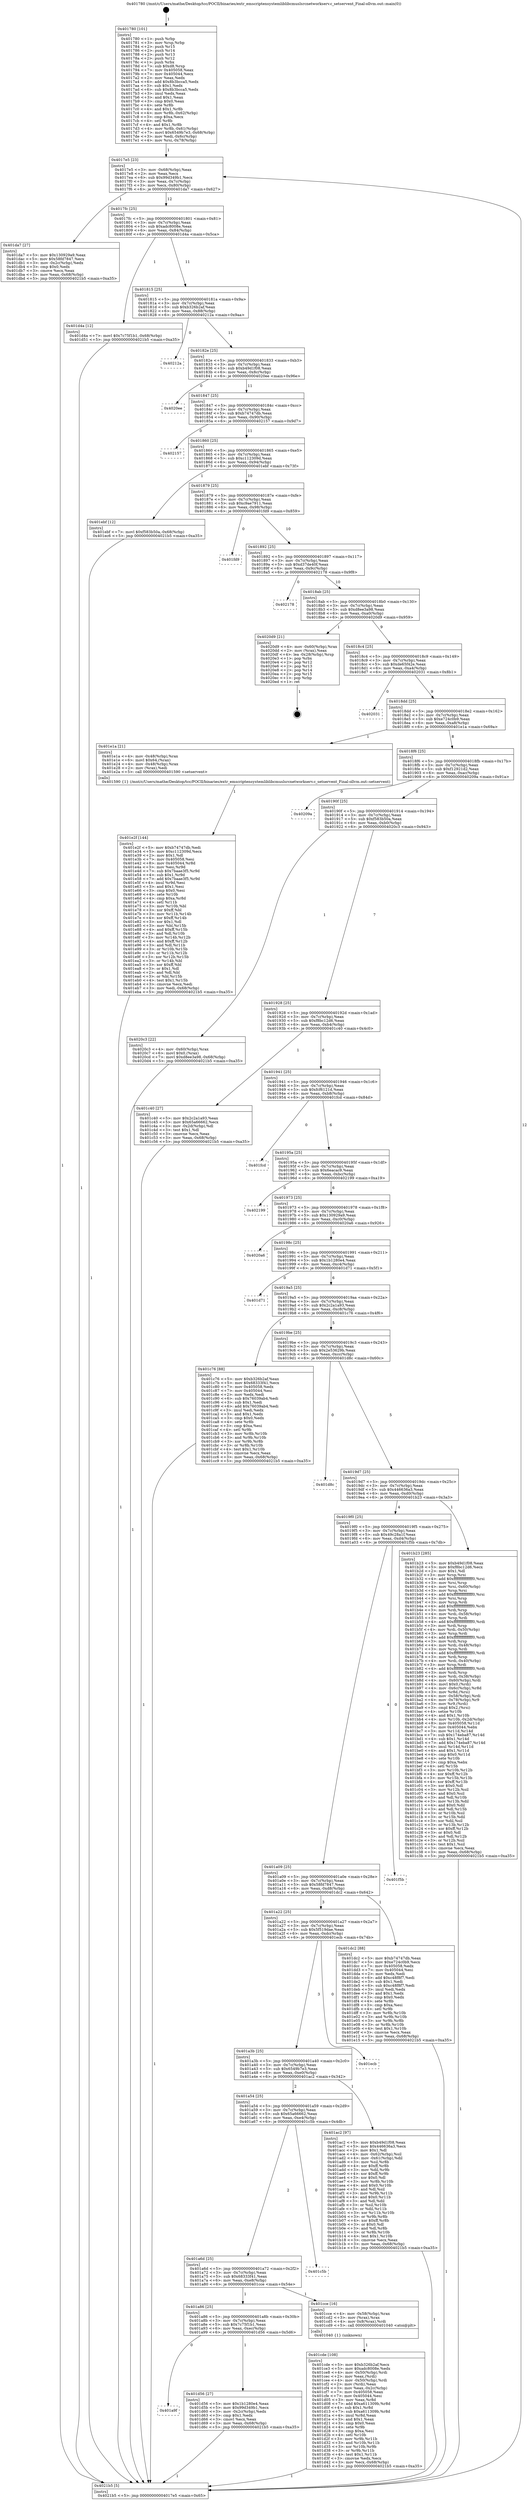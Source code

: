 digraph "0x401780" {
  label = "0x401780 (/mnt/c/Users/mathe/Desktop/tcc/POCII/binaries/extr_emscriptensystemliblibcmuslsrcnetworkserv.c_setservent_Final-ollvm.out::main(0))"
  labelloc = "t"
  node[shape=record]

  Entry [label="",width=0.3,height=0.3,shape=circle,fillcolor=black,style=filled]
  "0x4017e5" [label="{
     0x4017e5 [23]\l
     | [instrs]\l
     &nbsp;&nbsp;0x4017e5 \<+3\>: mov -0x68(%rbp),%eax\l
     &nbsp;&nbsp;0x4017e8 \<+2\>: mov %eax,%ecx\l
     &nbsp;&nbsp;0x4017ea \<+6\>: sub $0x99d349b1,%ecx\l
     &nbsp;&nbsp;0x4017f0 \<+3\>: mov %eax,-0x7c(%rbp)\l
     &nbsp;&nbsp;0x4017f3 \<+3\>: mov %ecx,-0x80(%rbp)\l
     &nbsp;&nbsp;0x4017f6 \<+6\>: je 0000000000401da7 \<main+0x627\>\l
  }"]
  "0x401da7" [label="{
     0x401da7 [27]\l
     | [instrs]\l
     &nbsp;&nbsp;0x401da7 \<+5\>: mov $0x130929a9,%eax\l
     &nbsp;&nbsp;0x401dac \<+5\>: mov $0x58fd7847,%ecx\l
     &nbsp;&nbsp;0x401db1 \<+3\>: mov -0x2c(%rbp),%edx\l
     &nbsp;&nbsp;0x401db4 \<+3\>: cmp $0x0,%edx\l
     &nbsp;&nbsp;0x401db7 \<+3\>: cmove %ecx,%eax\l
     &nbsp;&nbsp;0x401dba \<+3\>: mov %eax,-0x68(%rbp)\l
     &nbsp;&nbsp;0x401dbd \<+5\>: jmp 00000000004021b5 \<main+0xa35\>\l
  }"]
  "0x4017fc" [label="{
     0x4017fc [25]\l
     | [instrs]\l
     &nbsp;&nbsp;0x4017fc \<+5\>: jmp 0000000000401801 \<main+0x81\>\l
     &nbsp;&nbsp;0x401801 \<+3\>: mov -0x7c(%rbp),%eax\l
     &nbsp;&nbsp;0x401804 \<+5\>: sub $0xadc8008e,%eax\l
     &nbsp;&nbsp;0x401809 \<+6\>: mov %eax,-0x84(%rbp)\l
     &nbsp;&nbsp;0x40180f \<+6\>: je 0000000000401d4a \<main+0x5ca\>\l
  }"]
  Exit [label="",width=0.3,height=0.3,shape=circle,fillcolor=black,style=filled,peripheries=2]
  "0x401d4a" [label="{
     0x401d4a [12]\l
     | [instrs]\l
     &nbsp;&nbsp;0x401d4a \<+7\>: movl $0x7c75f1b1,-0x68(%rbp)\l
     &nbsp;&nbsp;0x401d51 \<+5\>: jmp 00000000004021b5 \<main+0xa35\>\l
  }"]
  "0x401815" [label="{
     0x401815 [25]\l
     | [instrs]\l
     &nbsp;&nbsp;0x401815 \<+5\>: jmp 000000000040181a \<main+0x9a\>\l
     &nbsp;&nbsp;0x40181a \<+3\>: mov -0x7c(%rbp),%eax\l
     &nbsp;&nbsp;0x40181d \<+5\>: sub $0xb326b2af,%eax\l
     &nbsp;&nbsp;0x401822 \<+6\>: mov %eax,-0x88(%rbp)\l
     &nbsp;&nbsp;0x401828 \<+6\>: je 000000000040212a \<main+0x9aa\>\l
  }"]
  "0x401e2f" [label="{
     0x401e2f [144]\l
     | [instrs]\l
     &nbsp;&nbsp;0x401e2f \<+5\>: mov $0xb74747db,%edi\l
     &nbsp;&nbsp;0x401e34 \<+5\>: mov $0xc112309d,%ecx\l
     &nbsp;&nbsp;0x401e39 \<+2\>: mov $0x1,%dl\l
     &nbsp;&nbsp;0x401e3b \<+7\>: mov 0x405058,%esi\l
     &nbsp;&nbsp;0x401e42 \<+8\>: mov 0x405044,%r8d\l
     &nbsp;&nbsp;0x401e4a \<+3\>: mov %esi,%r9d\l
     &nbsp;&nbsp;0x401e4d \<+7\>: sub $0x7baae3f5,%r9d\l
     &nbsp;&nbsp;0x401e54 \<+4\>: sub $0x1,%r9d\l
     &nbsp;&nbsp;0x401e58 \<+7\>: add $0x7baae3f5,%r9d\l
     &nbsp;&nbsp;0x401e5f \<+4\>: imul %r9d,%esi\l
     &nbsp;&nbsp;0x401e63 \<+3\>: and $0x1,%esi\l
     &nbsp;&nbsp;0x401e66 \<+3\>: cmp $0x0,%esi\l
     &nbsp;&nbsp;0x401e69 \<+4\>: sete %r10b\l
     &nbsp;&nbsp;0x401e6d \<+4\>: cmp $0xa,%r8d\l
     &nbsp;&nbsp;0x401e71 \<+4\>: setl %r11b\l
     &nbsp;&nbsp;0x401e75 \<+3\>: mov %r10b,%bl\l
     &nbsp;&nbsp;0x401e78 \<+3\>: xor $0xff,%bl\l
     &nbsp;&nbsp;0x401e7b \<+3\>: mov %r11b,%r14b\l
     &nbsp;&nbsp;0x401e7e \<+4\>: xor $0xff,%r14b\l
     &nbsp;&nbsp;0x401e82 \<+3\>: xor $0x1,%dl\l
     &nbsp;&nbsp;0x401e85 \<+3\>: mov %bl,%r15b\l
     &nbsp;&nbsp;0x401e88 \<+4\>: and $0xff,%r15b\l
     &nbsp;&nbsp;0x401e8c \<+3\>: and %dl,%r10b\l
     &nbsp;&nbsp;0x401e8f \<+3\>: mov %r14b,%r12b\l
     &nbsp;&nbsp;0x401e92 \<+4\>: and $0xff,%r12b\l
     &nbsp;&nbsp;0x401e96 \<+3\>: and %dl,%r11b\l
     &nbsp;&nbsp;0x401e99 \<+3\>: or %r10b,%r15b\l
     &nbsp;&nbsp;0x401e9c \<+3\>: or %r11b,%r12b\l
     &nbsp;&nbsp;0x401e9f \<+3\>: xor %r12b,%r15b\l
     &nbsp;&nbsp;0x401ea2 \<+3\>: or %r14b,%bl\l
     &nbsp;&nbsp;0x401ea5 \<+3\>: xor $0xff,%bl\l
     &nbsp;&nbsp;0x401ea8 \<+3\>: or $0x1,%dl\l
     &nbsp;&nbsp;0x401eab \<+2\>: and %dl,%bl\l
     &nbsp;&nbsp;0x401ead \<+3\>: or %bl,%r15b\l
     &nbsp;&nbsp;0x401eb0 \<+4\>: test $0x1,%r15b\l
     &nbsp;&nbsp;0x401eb4 \<+3\>: cmovne %ecx,%edi\l
     &nbsp;&nbsp;0x401eb7 \<+3\>: mov %edi,-0x68(%rbp)\l
     &nbsp;&nbsp;0x401eba \<+5\>: jmp 00000000004021b5 \<main+0xa35\>\l
  }"]
  "0x40212a" [label="{
     0x40212a\l
  }", style=dashed]
  "0x40182e" [label="{
     0x40182e [25]\l
     | [instrs]\l
     &nbsp;&nbsp;0x40182e \<+5\>: jmp 0000000000401833 \<main+0xb3\>\l
     &nbsp;&nbsp;0x401833 \<+3\>: mov -0x7c(%rbp),%eax\l
     &nbsp;&nbsp;0x401836 \<+5\>: sub $0xb49d1f08,%eax\l
     &nbsp;&nbsp;0x40183b \<+6\>: mov %eax,-0x8c(%rbp)\l
     &nbsp;&nbsp;0x401841 \<+6\>: je 00000000004020ee \<main+0x96e\>\l
  }"]
  "0x401a9f" [label="{
     0x401a9f\l
  }", style=dashed]
  "0x4020ee" [label="{
     0x4020ee\l
  }", style=dashed]
  "0x401847" [label="{
     0x401847 [25]\l
     | [instrs]\l
     &nbsp;&nbsp;0x401847 \<+5\>: jmp 000000000040184c \<main+0xcc\>\l
     &nbsp;&nbsp;0x40184c \<+3\>: mov -0x7c(%rbp),%eax\l
     &nbsp;&nbsp;0x40184f \<+5\>: sub $0xb74747db,%eax\l
     &nbsp;&nbsp;0x401854 \<+6\>: mov %eax,-0x90(%rbp)\l
     &nbsp;&nbsp;0x40185a \<+6\>: je 0000000000402157 \<main+0x9d7\>\l
  }"]
  "0x401d56" [label="{
     0x401d56 [27]\l
     | [instrs]\l
     &nbsp;&nbsp;0x401d56 \<+5\>: mov $0x1b1280e4,%eax\l
     &nbsp;&nbsp;0x401d5b \<+5\>: mov $0x99d349b1,%ecx\l
     &nbsp;&nbsp;0x401d60 \<+3\>: mov -0x2c(%rbp),%edx\l
     &nbsp;&nbsp;0x401d63 \<+3\>: cmp $0x1,%edx\l
     &nbsp;&nbsp;0x401d66 \<+3\>: cmovl %ecx,%eax\l
     &nbsp;&nbsp;0x401d69 \<+3\>: mov %eax,-0x68(%rbp)\l
     &nbsp;&nbsp;0x401d6c \<+5\>: jmp 00000000004021b5 \<main+0xa35\>\l
  }"]
  "0x402157" [label="{
     0x402157\l
  }", style=dashed]
  "0x401860" [label="{
     0x401860 [25]\l
     | [instrs]\l
     &nbsp;&nbsp;0x401860 \<+5\>: jmp 0000000000401865 \<main+0xe5\>\l
     &nbsp;&nbsp;0x401865 \<+3\>: mov -0x7c(%rbp),%eax\l
     &nbsp;&nbsp;0x401868 \<+5\>: sub $0xc112309d,%eax\l
     &nbsp;&nbsp;0x40186d \<+6\>: mov %eax,-0x94(%rbp)\l
     &nbsp;&nbsp;0x401873 \<+6\>: je 0000000000401ebf \<main+0x73f\>\l
  }"]
  "0x401cde" [label="{
     0x401cde [108]\l
     | [instrs]\l
     &nbsp;&nbsp;0x401cde \<+5\>: mov $0xb326b2af,%ecx\l
     &nbsp;&nbsp;0x401ce3 \<+5\>: mov $0xadc8008e,%edx\l
     &nbsp;&nbsp;0x401ce8 \<+4\>: mov -0x50(%rbp),%rdi\l
     &nbsp;&nbsp;0x401cec \<+2\>: mov %eax,(%rdi)\l
     &nbsp;&nbsp;0x401cee \<+4\>: mov -0x50(%rbp),%rdi\l
     &nbsp;&nbsp;0x401cf2 \<+2\>: mov (%rdi),%eax\l
     &nbsp;&nbsp;0x401cf4 \<+3\>: mov %eax,-0x2c(%rbp)\l
     &nbsp;&nbsp;0x401cf7 \<+7\>: mov 0x405058,%eax\l
     &nbsp;&nbsp;0x401cfe \<+7\>: mov 0x405044,%esi\l
     &nbsp;&nbsp;0x401d05 \<+3\>: mov %eax,%r8d\l
     &nbsp;&nbsp;0x401d08 \<+7\>: add $0xa611309b,%r8d\l
     &nbsp;&nbsp;0x401d0f \<+4\>: sub $0x1,%r8d\l
     &nbsp;&nbsp;0x401d13 \<+7\>: sub $0xa611309b,%r8d\l
     &nbsp;&nbsp;0x401d1a \<+4\>: imul %r8d,%eax\l
     &nbsp;&nbsp;0x401d1e \<+3\>: and $0x1,%eax\l
     &nbsp;&nbsp;0x401d21 \<+3\>: cmp $0x0,%eax\l
     &nbsp;&nbsp;0x401d24 \<+4\>: sete %r9b\l
     &nbsp;&nbsp;0x401d28 \<+3\>: cmp $0xa,%esi\l
     &nbsp;&nbsp;0x401d2b \<+4\>: setl %r10b\l
     &nbsp;&nbsp;0x401d2f \<+3\>: mov %r9b,%r11b\l
     &nbsp;&nbsp;0x401d32 \<+3\>: and %r10b,%r11b\l
     &nbsp;&nbsp;0x401d35 \<+3\>: xor %r10b,%r9b\l
     &nbsp;&nbsp;0x401d38 \<+3\>: or %r9b,%r11b\l
     &nbsp;&nbsp;0x401d3b \<+4\>: test $0x1,%r11b\l
     &nbsp;&nbsp;0x401d3f \<+3\>: cmovne %edx,%ecx\l
     &nbsp;&nbsp;0x401d42 \<+3\>: mov %ecx,-0x68(%rbp)\l
     &nbsp;&nbsp;0x401d45 \<+5\>: jmp 00000000004021b5 \<main+0xa35\>\l
  }"]
  "0x401ebf" [label="{
     0x401ebf [12]\l
     | [instrs]\l
     &nbsp;&nbsp;0x401ebf \<+7\>: movl $0xf583b50a,-0x68(%rbp)\l
     &nbsp;&nbsp;0x401ec6 \<+5\>: jmp 00000000004021b5 \<main+0xa35\>\l
  }"]
  "0x401879" [label="{
     0x401879 [25]\l
     | [instrs]\l
     &nbsp;&nbsp;0x401879 \<+5\>: jmp 000000000040187e \<main+0xfe\>\l
     &nbsp;&nbsp;0x40187e \<+3\>: mov -0x7c(%rbp),%eax\l
     &nbsp;&nbsp;0x401881 \<+5\>: sub $0xc9ae7911,%eax\l
     &nbsp;&nbsp;0x401886 \<+6\>: mov %eax,-0x98(%rbp)\l
     &nbsp;&nbsp;0x40188c \<+6\>: je 0000000000401fd9 \<main+0x859\>\l
  }"]
  "0x401a86" [label="{
     0x401a86 [25]\l
     | [instrs]\l
     &nbsp;&nbsp;0x401a86 \<+5\>: jmp 0000000000401a8b \<main+0x30b\>\l
     &nbsp;&nbsp;0x401a8b \<+3\>: mov -0x7c(%rbp),%eax\l
     &nbsp;&nbsp;0x401a8e \<+5\>: sub $0x7c75f1b1,%eax\l
     &nbsp;&nbsp;0x401a93 \<+6\>: mov %eax,-0xec(%rbp)\l
     &nbsp;&nbsp;0x401a99 \<+6\>: je 0000000000401d56 \<main+0x5d6\>\l
  }"]
  "0x401fd9" [label="{
     0x401fd9\l
  }", style=dashed]
  "0x401892" [label="{
     0x401892 [25]\l
     | [instrs]\l
     &nbsp;&nbsp;0x401892 \<+5\>: jmp 0000000000401897 \<main+0x117\>\l
     &nbsp;&nbsp;0x401897 \<+3\>: mov -0x7c(%rbp),%eax\l
     &nbsp;&nbsp;0x40189a \<+5\>: sub $0xd37de40f,%eax\l
     &nbsp;&nbsp;0x40189f \<+6\>: mov %eax,-0x9c(%rbp)\l
     &nbsp;&nbsp;0x4018a5 \<+6\>: je 0000000000402178 \<main+0x9f8\>\l
  }"]
  "0x401cce" [label="{
     0x401cce [16]\l
     | [instrs]\l
     &nbsp;&nbsp;0x401cce \<+4\>: mov -0x58(%rbp),%rax\l
     &nbsp;&nbsp;0x401cd2 \<+3\>: mov (%rax),%rax\l
     &nbsp;&nbsp;0x401cd5 \<+4\>: mov 0x8(%rax),%rdi\l
     &nbsp;&nbsp;0x401cd9 \<+5\>: call 0000000000401040 \<atoi@plt\>\l
     | [calls]\l
     &nbsp;&nbsp;0x401040 \{1\} (unknown)\l
  }"]
  "0x402178" [label="{
     0x402178\l
  }", style=dashed]
  "0x4018ab" [label="{
     0x4018ab [25]\l
     | [instrs]\l
     &nbsp;&nbsp;0x4018ab \<+5\>: jmp 00000000004018b0 \<main+0x130\>\l
     &nbsp;&nbsp;0x4018b0 \<+3\>: mov -0x7c(%rbp),%eax\l
     &nbsp;&nbsp;0x4018b3 \<+5\>: sub $0xd8ee3a98,%eax\l
     &nbsp;&nbsp;0x4018b8 \<+6\>: mov %eax,-0xa0(%rbp)\l
     &nbsp;&nbsp;0x4018be \<+6\>: je 00000000004020d9 \<main+0x959\>\l
  }"]
  "0x401a6d" [label="{
     0x401a6d [25]\l
     | [instrs]\l
     &nbsp;&nbsp;0x401a6d \<+5\>: jmp 0000000000401a72 \<main+0x2f2\>\l
     &nbsp;&nbsp;0x401a72 \<+3\>: mov -0x7c(%rbp),%eax\l
     &nbsp;&nbsp;0x401a75 \<+5\>: sub $0x68333f41,%eax\l
     &nbsp;&nbsp;0x401a7a \<+6\>: mov %eax,-0xe8(%rbp)\l
     &nbsp;&nbsp;0x401a80 \<+6\>: je 0000000000401cce \<main+0x54e\>\l
  }"]
  "0x4020d9" [label="{
     0x4020d9 [21]\l
     | [instrs]\l
     &nbsp;&nbsp;0x4020d9 \<+4\>: mov -0x60(%rbp),%rax\l
     &nbsp;&nbsp;0x4020dd \<+2\>: mov (%rax),%eax\l
     &nbsp;&nbsp;0x4020df \<+4\>: lea -0x28(%rbp),%rsp\l
     &nbsp;&nbsp;0x4020e3 \<+1\>: pop %rbx\l
     &nbsp;&nbsp;0x4020e4 \<+2\>: pop %r12\l
     &nbsp;&nbsp;0x4020e6 \<+2\>: pop %r13\l
     &nbsp;&nbsp;0x4020e8 \<+2\>: pop %r14\l
     &nbsp;&nbsp;0x4020ea \<+2\>: pop %r15\l
     &nbsp;&nbsp;0x4020ec \<+1\>: pop %rbp\l
     &nbsp;&nbsp;0x4020ed \<+1\>: ret\l
  }"]
  "0x4018c4" [label="{
     0x4018c4 [25]\l
     | [instrs]\l
     &nbsp;&nbsp;0x4018c4 \<+5\>: jmp 00000000004018c9 \<main+0x149\>\l
     &nbsp;&nbsp;0x4018c9 \<+3\>: mov -0x7c(%rbp),%eax\l
     &nbsp;&nbsp;0x4018cc \<+5\>: sub $0xde65f42e,%eax\l
     &nbsp;&nbsp;0x4018d1 \<+6\>: mov %eax,-0xa4(%rbp)\l
     &nbsp;&nbsp;0x4018d7 \<+6\>: je 0000000000402031 \<main+0x8b1\>\l
  }"]
  "0x401c5b" [label="{
     0x401c5b\l
  }", style=dashed]
  "0x402031" [label="{
     0x402031\l
  }", style=dashed]
  "0x4018dd" [label="{
     0x4018dd [25]\l
     | [instrs]\l
     &nbsp;&nbsp;0x4018dd \<+5\>: jmp 00000000004018e2 \<main+0x162\>\l
     &nbsp;&nbsp;0x4018e2 \<+3\>: mov -0x7c(%rbp),%eax\l
     &nbsp;&nbsp;0x4018e5 \<+5\>: sub $0xe724c0b9,%eax\l
     &nbsp;&nbsp;0x4018ea \<+6\>: mov %eax,-0xa8(%rbp)\l
     &nbsp;&nbsp;0x4018f0 \<+6\>: je 0000000000401e1a \<main+0x69a\>\l
  }"]
  "0x401780" [label="{
     0x401780 [101]\l
     | [instrs]\l
     &nbsp;&nbsp;0x401780 \<+1\>: push %rbp\l
     &nbsp;&nbsp;0x401781 \<+3\>: mov %rsp,%rbp\l
     &nbsp;&nbsp;0x401784 \<+2\>: push %r15\l
     &nbsp;&nbsp;0x401786 \<+2\>: push %r14\l
     &nbsp;&nbsp;0x401788 \<+2\>: push %r13\l
     &nbsp;&nbsp;0x40178a \<+2\>: push %r12\l
     &nbsp;&nbsp;0x40178c \<+1\>: push %rbx\l
     &nbsp;&nbsp;0x40178d \<+7\>: sub $0xd8,%rsp\l
     &nbsp;&nbsp;0x401794 \<+7\>: mov 0x405058,%eax\l
     &nbsp;&nbsp;0x40179b \<+7\>: mov 0x405044,%ecx\l
     &nbsp;&nbsp;0x4017a2 \<+2\>: mov %eax,%edx\l
     &nbsp;&nbsp;0x4017a4 \<+6\>: add $0x8b3bcca5,%edx\l
     &nbsp;&nbsp;0x4017aa \<+3\>: sub $0x1,%edx\l
     &nbsp;&nbsp;0x4017ad \<+6\>: sub $0x8b3bcca5,%edx\l
     &nbsp;&nbsp;0x4017b3 \<+3\>: imul %edx,%eax\l
     &nbsp;&nbsp;0x4017b6 \<+3\>: and $0x1,%eax\l
     &nbsp;&nbsp;0x4017b9 \<+3\>: cmp $0x0,%eax\l
     &nbsp;&nbsp;0x4017bc \<+4\>: sete %r8b\l
     &nbsp;&nbsp;0x4017c0 \<+4\>: and $0x1,%r8b\l
     &nbsp;&nbsp;0x4017c4 \<+4\>: mov %r8b,-0x62(%rbp)\l
     &nbsp;&nbsp;0x4017c8 \<+3\>: cmp $0xa,%ecx\l
     &nbsp;&nbsp;0x4017cb \<+4\>: setl %r8b\l
     &nbsp;&nbsp;0x4017cf \<+4\>: and $0x1,%r8b\l
     &nbsp;&nbsp;0x4017d3 \<+4\>: mov %r8b,-0x61(%rbp)\l
     &nbsp;&nbsp;0x4017d7 \<+7\>: movl $0x6549b7e3,-0x68(%rbp)\l
     &nbsp;&nbsp;0x4017de \<+3\>: mov %edi,-0x6c(%rbp)\l
     &nbsp;&nbsp;0x4017e1 \<+4\>: mov %rsi,-0x78(%rbp)\l
  }"]
  "0x401e1a" [label="{
     0x401e1a [21]\l
     | [instrs]\l
     &nbsp;&nbsp;0x401e1a \<+4\>: mov -0x48(%rbp),%rax\l
     &nbsp;&nbsp;0x401e1e \<+6\>: movl $0x64,(%rax)\l
     &nbsp;&nbsp;0x401e24 \<+4\>: mov -0x48(%rbp),%rax\l
     &nbsp;&nbsp;0x401e28 \<+2\>: mov (%rax),%edi\l
     &nbsp;&nbsp;0x401e2a \<+5\>: call 0000000000401590 \<setservent\>\l
     | [calls]\l
     &nbsp;&nbsp;0x401590 \{1\} (/mnt/c/Users/mathe/Desktop/tcc/POCII/binaries/extr_emscriptensystemliblibcmuslsrcnetworkserv.c_setservent_Final-ollvm.out::setservent)\l
  }"]
  "0x4018f6" [label="{
     0x4018f6 [25]\l
     | [instrs]\l
     &nbsp;&nbsp;0x4018f6 \<+5\>: jmp 00000000004018fb \<main+0x17b\>\l
     &nbsp;&nbsp;0x4018fb \<+3\>: mov -0x7c(%rbp),%eax\l
     &nbsp;&nbsp;0x4018fe \<+5\>: sub $0xf12921d2,%eax\l
     &nbsp;&nbsp;0x401903 \<+6\>: mov %eax,-0xac(%rbp)\l
     &nbsp;&nbsp;0x401909 \<+6\>: je 000000000040209a \<main+0x91a\>\l
  }"]
  "0x4021b5" [label="{
     0x4021b5 [5]\l
     | [instrs]\l
     &nbsp;&nbsp;0x4021b5 \<+5\>: jmp 00000000004017e5 \<main+0x65\>\l
  }"]
  "0x40209a" [label="{
     0x40209a\l
  }", style=dashed]
  "0x40190f" [label="{
     0x40190f [25]\l
     | [instrs]\l
     &nbsp;&nbsp;0x40190f \<+5\>: jmp 0000000000401914 \<main+0x194\>\l
     &nbsp;&nbsp;0x401914 \<+3\>: mov -0x7c(%rbp),%eax\l
     &nbsp;&nbsp;0x401917 \<+5\>: sub $0xf583b50a,%eax\l
     &nbsp;&nbsp;0x40191c \<+6\>: mov %eax,-0xb0(%rbp)\l
     &nbsp;&nbsp;0x401922 \<+6\>: je 00000000004020c3 \<main+0x943\>\l
  }"]
  "0x401a54" [label="{
     0x401a54 [25]\l
     | [instrs]\l
     &nbsp;&nbsp;0x401a54 \<+5\>: jmp 0000000000401a59 \<main+0x2d9\>\l
     &nbsp;&nbsp;0x401a59 \<+3\>: mov -0x7c(%rbp),%eax\l
     &nbsp;&nbsp;0x401a5c \<+5\>: sub $0x65a66662,%eax\l
     &nbsp;&nbsp;0x401a61 \<+6\>: mov %eax,-0xe4(%rbp)\l
     &nbsp;&nbsp;0x401a67 \<+6\>: je 0000000000401c5b \<main+0x4db\>\l
  }"]
  "0x4020c3" [label="{
     0x4020c3 [22]\l
     | [instrs]\l
     &nbsp;&nbsp;0x4020c3 \<+4\>: mov -0x60(%rbp),%rax\l
     &nbsp;&nbsp;0x4020c7 \<+6\>: movl $0x0,(%rax)\l
     &nbsp;&nbsp;0x4020cd \<+7\>: movl $0xd8ee3a98,-0x68(%rbp)\l
     &nbsp;&nbsp;0x4020d4 \<+5\>: jmp 00000000004021b5 \<main+0xa35\>\l
  }"]
  "0x401928" [label="{
     0x401928 [25]\l
     | [instrs]\l
     &nbsp;&nbsp;0x401928 \<+5\>: jmp 000000000040192d \<main+0x1ad\>\l
     &nbsp;&nbsp;0x40192d \<+3\>: mov -0x7c(%rbp),%eax\l
     &nbsp;&nbsp;0x401930 \<+5\>: sub $0xf8bc12d6,%eax\l
     &nbsp;&nbsp;0x401935 \<+6\>: mov %eax,-0xb4(%rbp)\l
     &nbsp;&nbsp;0x40193b \<+6\>: je 0000000000401c40 \<main+0x4c0\>\l
  }"]
  "0x401ac2" [label="{
     0x401ac2 [97]\l
     | [instrs]\l
     &nbsp;&nbsp;0x401ac2 \<+5\>: mov $0xb49d1f08,%eax\l
     &nbsp;&nbsp;0x401ac7 \<+5\>: mov $0x446636a3,%ecx\l
     &nbsp;&nbsp;0x401acc \<+2\>: mov $0x1,%dl\l
     &nbsp;&nbsp;0x401ace \<+4\>: mov -0x62(%rbp),%sil\l
     &nbsp;&nbsp;0x401ad2 \<+4\>: mov -0x61(%rbp),%dil\l
     &nbsp;&nbsp;0x401ad6 \<+3\>: mov %sil,%r8b\l
     &nbsp;&nbsp;0x401ad9 \<+4\>: xor $0xff,%r8b\l
     &nbsp;&nbsp;0x401add \<+3\>: mov %dil,%r9b\l
     &nbsp;&nbsp;0x401ae0 \<+4\>: xor $0xff,%r9b\l
     &nbsp;&nbsp;0x401ae4 \<+3\>: xor $0x0,%dl\l
     &nbsp;&nbsp;0x401ae7 \<+3\>: mov %r8b,%r10b\l
     &nbsp;&nbsp;0x401aea \<+4\>: and $0x0,%r10b\l
     &nbsp;&nbsp;0x401aee \<+3\>: and %dl,%sil\l
     &nbsp;&nbsp;0x401af1 \<+3\>: mov %r9b,%r11b\l
     &nbsp;&nbsp;0x401af4 \<+4\>: and $0x0,%r11b\l
     &nbsp;&nbsp;0x401af8 \<+3\>: and %dl,%dil\l
     &nbsp;&nbsp;0x401afb \<+3\>: or %sil,%r10b\l
     &nbsp;&nbsp;0x401afe \<+3\>: or %dil,%r11b\l
     &nbsp;&nbsp;0x401b01 \<+3\>: xor %r11b,%r10b\l
     &nbsp;&nbsp;0x401b04 \<+3\>: or %r9b,%r8b\l
     &nbsp;&nbsp;0x401b07 \<+4\>: xor $0xff,%r8b\l
     &nbsp;&nbsp;0x401b0b \<+3\>: or $0x0,%dl\l
     &nbsp;&nbsp;0x401b0e \<+3\>: and %dl,%r8b\l
     &nbsp;&nbsp;0x401b11 \<+3\>: or %r8b,%r10b\l
     &nbsp;&nbsp;0x401b14 \<+4\>: test $0x1,%r10b\l
     &nbsp;&nbsp;0x401b18 \<+3\>: cmovne %ecx,%eax\l
     &nbsp;&nbsp;0x401b1b \<+3\>: mov %eax,-0x68(%rbp)\l
     &nbsp;&nbsp;0x401b1e \<+5\>: jmp 00000000004021b5 \<main+0xa35\>\l
  }"]
  "0x401c40" [label="{
     0x401c40 [27]\l
     | [instrs]\l
     &nbsp;&nbsp;0x401c40 \<+5\>: mov $0x2c2a1a93,%eax\l
     &nbsp;&nbsp;0x401c45 \<+5\>: mov $0x65a66662,%ecx\l
     &nbsp;&nbsp;0x401c4a \<+3\>: mov -0x2d(%rbp),%dl\l
     &nbsp;&nbsp;0x401c4d \<+3\>: test $0x1,%dl\l
     &nbsp;&nbsp;0x401c50 \<+3\>: cmovne %ecx,%eax\l
     &nbsp;&nbsp;0x401c53 \<+3\>: mov %eax,-0x68(%rbp)\l
     &nbsp;&nbsp;0x401c56 \<+5\>: jmp 00000000004021b5 \<main+0xa35\>\l
  }"]
  "0x401941" [label="{
     0x401941 [25]\l
     | [instrs]\l
     &nbsp;&nbsp;0x401941 \<+5\>: jmp 0000000000401946 \<main+0x1c6\>\l
     &nbsp;&nbsp;0x401946 \<+3\>: mov -0x7c(%rbp),%eax\l
     &nbsp;&nbsp;0x401949 \<+5\>: sub $0xfcf6121d,%eax\l
     &nbsp;&nbsp;0x40194e \<+6\>: mov %eax,-0xb8(%rbp)\l
     &nbsp;&nbsp;0x401954 \<+6\>: je 0000000000401fcd \<main+0x84d\>\l
  }"]
  "0x401a3b" [label="{
     0x401a3b [25]\l
     | [instrs]\l
     &nbsp;&nbsp;0x401a3b \<+5\>: jmp 0000000000401a40 \<main+0x2c0\>\l
     &nbsp;&nbsp;0x401a40 \<+3\>: mov -0x7c(%rbp),%eax\l
     &nbsp;&nbsp;0x401a43 \<+5\>: sub $0x6549b7e3,%eax\l
     &nbsp;&nbsp;0x401a48 \<+6\>: mov %eax,-0xe0(%rbp)\l
     &nbsp;&nbsp;0x401a4e \<+6\>: je 0000000000401ac2 \<main+0x342\>\l
  }"]
  "0x401fcd" [label="{
     0x401fcd\l
  }", style=dashed]
  "0x40195a" [label="{
     0x40195a [25]\l
     | [instrs]\l
     &nbsp;&nbsp;0x40195a \<+5\>: jmp 000000000040195f \<main+0x1df\>\l
     &nbsp;&nbsp;0x40195f \<+3\>: mov -0x7c(%rbp),%eax\l
     &nbsp;&nbsp;0x401962 \<+5\>: sub $0x6eacac9,%eax\l
     &nbsp;&nbsp;0x401967 \<+6\>: mov %eax,-0xbc(%rbp)\l
     &nbsp;&nbsp;0x40196d \<+6\>: je 0000000000402199 \<main+0xa19\>\l
  }"]
  "0x401ecb" [label="{
     0x401ecb\l
  }", style=dashed]
  "0x402199" [label="{
     0x402199\l
  }", style=dashed]
  "0x401973" [label="{
     0x401973 [25]\l
     | [instrs]\l
     &nbsp;&nbsp;0x401973 \<+5\>: jmp 0000000000401978 \<main+0x1f8\>\l
     &nbsp;&nbsp;0x401978 \<+3\>: mov -0x7c(%rbp),%eax\l
     &nbsp;&nbsp;0x40197b \<+5\>: sub $0x130929a9,%eax\l
     &nbsp;&nbsp;0x401980 \<+6\>: mov %eax,-0xc0(%rbp)\l
     &nbsp;&nbsp;0x401986 \<+6\>: je 00000000004020a6 \<main+0x926\>\l
  }"]
  "0x401a22" [label="{
     0x401a22 [25]\l
     | [instrs]\l
     &nbsp;&nbsp;0x401a22 \<+5\>: jmp 0000000000401a27 \<main+0x2a7\>\l
     &nbsp;&nbsp;0x401a27 \<+3\>: mov -0x7c(%rbp),%eax\l
     &nbsp;&nbsp;0x401a2a \<+5\>: sub $0x5f519dae,%eax\l
     &nbsp;&nbsp;0x401a2f \<+6\>: mov %eax,-0xdc(%rbp)\l
     &nbsp;&nbsp;0x401a35 \<+6\>: je 0000000000401ecb \<main+0x74b\>\l
  }"]
  "0x4020a6" [label="{
     0x4020a6\l
  }", style=dashed]
  "0x40198c" [label="{
     0x40198c [25]\l
     | [instrs]\l
     &nbsp;&nbsp;0x40198c \<+5\>: jmp 0000000000401991 \<main+0x211\>\l
     &nbsp;&nbsp;0x401991 \<+3\>: mov -0x7c(%rbp),%eax\l
     &nbsp;&nbsp;0x401994 \<+5\>: sub $0x1b1280e4,%eax\l
     &nbsp;&nbsp;0x401999 \<+6\>: mov %eax,-0xc4(%rbp)\l
     &nbsp;&nbsp;0x40199f \<+6\>: je 0000000000401d71 \<main+0x5f1\>\l
  }"]
  "0x401dc2" [label="{
     0x401dc2 [88]\l
     | [instrs]\l
     &nbsp;&nbsp;0x401dc2 \<+5\>: mov $0xb74747db,%eax\l
     &nbsp;&nbsp;0x401dc7 \<+5\>: mov $0xe724c0b9,%ecx\l
     &nbsp;&nbsp;0x401dcc \<+7\>: mov 0x405058,%edx\l
     &nbsp;&nbsp;0x401dd3 \<+7\>: mov 0x405044,%esi\l
     &nbsp;&nbsp;0x401dda \<+2\>: mov %edx,%edi\l
     &nbsp;&nbsp;0x401ddc \<+6\>: add $0xc48f8f7,%edi\l
     &nbsp;&nbsp;0x401de2 \<+3\>: sub $0x1,%edi\l
     &nbsp;&nbsp;0x401de5 \<+6\>: sub $0xc48f8f7,%edi\l
     &nbsp;&nbsp;0x401deb \<+3\>: imul %edi,%edx\l
     &nbsp;&nbsp;0x401dee \<+3\>: and $0x1,%edx\l
     &nbsp;&nbsp;0x401df1 \<+3\>: cmp $0x0,%edx\l
     &nbsp;&nbsp;0x401df4 \<+4\>: sete %r8b\l
     &nbsp;&nbsp;0x401df8 \<+3\>: cmp $0xa,%esi\l
     &nbsp;&nbsp;0x401dfb \<+4\>: setl %r9b\l
     &nbsp;&nbsp;0x401dff \<+3\>: mov %r8b,%r10b\l
     &nbsp;&nbsp;0x401e02 \<+3\>: and %r9b,%r10b\l
     &nbsp;&nbsp;0x401e05 \<+3\>: xor %r9b,%r8b\l
     &nbsp;&nbsp;0x401e08 \<+3\>: or %r8b,%r10b\l
     &nbsp;&nbsp;0x401e0b \<+4\>: test $0x1,%r10b\l
     &nbsp;&nbsp;0x401e0f \<+3\>: cmovne %ecx,%eax\l
     &nbsp;&nbsp;0x401e12 \<+3\>: mov %eax,-0x68(%rbp)\l
     &nbsp;&nbsp;0x401e15 \<+5\>: jmp 00000000004021b5 \<main+0xa35\>\l
  }"]
  "0x401d71" [label="{
     0x401d71\l
  }", style=dashed]
  "0x4019a5" [label="{
     0x4019a5 [25]\l
     | [instrs]\l
     &nbsp;&nbsp;0x4019a5 \<+5\>: jmp 00000000004019aa \<main+0x22a\>\l
     &nbsp;&nbsp;0x4019aa \<+3\>: mov -0x7c(%rbp),%eax\l
     &nbsp;&nbsp;0x4019ad \<+5\>: sub $0x2c2a1a93,%eax\l
     &nbsp;&nbsp;0x4019b2 \<+6\>: mov %eax,-0xc8(%rbp)\l
     &nbsp;&nbsp;0x4019b8 \<+6\>: je 0000000000401c76 \<main+0x4f6\>\l
  }"]
  "0x401a09" [label="{
     0x401a09 [25]\l
     | [instrs]\l
     &nbsp;&nbsp;0x401a09 \<+5\>: jmp 0000000000401a0e \<main+0x28e\>\l
     &nbsp;&nbsp;0x401a0e \<+3\>: mov -0x7c(%rbp),%eax\l
     &nbsp;&nbsp;0x401a11 \<+5\>: sub $0x58fd7847,%eax\l
     &nbsp;&nbsp;0x401a16 \<+6\>: mov %eax,-0xd8(%rbp)\l
     &nbsp;&nbsp;0x401a1c \<+6\>: je 0000000000401dc2 \<main+0x642\>\l
  }"]
  "0x401c76" [label="{
     0x401c76 [88]\l
     | [instrs]\l
     &nbsp;&nbsp;0x401c76 \<+5\>: mov $0xb326b2af,%eax\l
     &nbsp;&nbsp;0x401c7b \<+5\>: mov $0x68333f41,%ecx\l
     &nbsp;&nbsp;0x401c80 \<+7\>: mov 0x405058,%edx\l
     &nbsp;&nbsp;0x401c87 \<+7\>: mov 0x405044,%esi\l
     &nbsp;&nbsp;0x401c8e \<+2\>: mov %edx,%edi\l
     &nbsp;&nbsp;0x401c90 \<+6\>: sub $0x76039ab4,%edi\l
     &nbsp;&nbsp;0x401c96 \<+3\>: sub $0x1,%edi\l
     &nbsp;&nbsp;0x401c99 \<+6\>: add $0x76039ab4,%edi\l
     &nbsp;&nbsp;0x401c9f \<+3\>: imul %edi,%edx\l
     &nbsp;&nbsp;0x401ca2 \<+3\>: and $0x1,%edx\l
     &nbsp;&nbsp;0x401ca5 \<+3\>: cmp $0x0,%edx\l
     &nbsp;&nbsp;0x401ca8 \<+4\>: sete %r8b\l
     &nbsp;&nbsp;0x401cac \<+3\>: cmp $0xa,%esi\l
     &nbsp;&nbsp;0x401caf \<+4\>: setl %r9b\l
     &nbsp;&nbsp;0x401cb3 \<+3\>: mov %r8b,%r10b\l
     &nbsp;&nbsp;0x401cb6 \<+3\>: and %r9b,%r10b\l
     &nbsp;&nbsp;0x401cb9 \<+3\>: xor %r9b,%r8b\l
     &nbsp;&nbsp;0x401cbc \<+3\>: or %r8b,%r10b\l
     &nbsp;&nbsp;0x401cbf \<+4\>: test $0x1,%r10b\l
     &nbsp;&nbsp;0x401cc3 \<+3\>: cmovne %ecx,%eax\l
     &nbsp;&nbsp;0x401cc6 \<+3\>: mov %eax,-0x68(%rbp)\l
     &nbsp;&nbsp;0x401cc9 \<+5\>: jmp 00000000004021b5 \<main+0xa35\>\l
  }"]
  "0x4019be" [label="{
     0x4019be [25]\l
     | [instrs]\l
     &nbsp;&nbsp;0x4019be \<+5\>: jmp 00000000004019c3 \<main+0x243\>\l
     &nbsp;&nbsp;0x4019c3 \<+3\>: mov -0x7c(%rbp),%eax\l
     &nbsp;&nbsp;0x4019c6 \<+5\>: sub $0x2e53629b,%eax\l
     &nbsp;&nbsp;0x4019cb \<+6\>: mov %eax,-0xcc(%rbp)\l
     &nbsp;&nbsp;0x4019d1 \<+6\>: je 0000000000401d8c \<main+0x60c\>\l
  }"]
  "0x401f5b" [label="{
     0x401f5b\l
  }", style=dashed]
  "0x401d8c" [label="{
     0x401d8c\l
  }", style=dashed]
  "0x4019d7" [label="{
     0x4019d7 [25]\l
     | [instrs]\l
     &nbsp;&nbsp;0x4019d7 \<+5\>: jmp 00000000004019dc \<main+0x25c\>\l
     &nbsp;&nbsp;0x4019dc \<+3\>: mov -0x7c(%rbp),%eax\l
     &nbsp;&nbsp;0x4019df \<+5\>: sub $0x446636a3,%eax\l
     &nbsp;&nbsp;0x4019e4 \<+6\>: mov %eax,-0xd0(%rbp)\l
     &nbsp;&nbsp;0x4019ea \<+6\>: je 0000000000401b23 \<main+0x3a3\>\l
  }"]
  "0x4019f0" [label="{
     0x4019f0 [25]\l
     | [instrs]\l
     &nbsp;&nbsp;0x4019f0 \<+5\>: jmp 00000000004019f5 \<main+0x275\>\l
     &nbsp;&nbsp;0x4019f5 \<+3\>: mov -0x7c(%rbp),%eax\l
     &nbsp;&nbsp;0x4019f8 \<+5\>: sub $0x49c28a1f,%eax\l
     &nbsp;&nbsp;0x4019fd \<+6\>: mov %eax,-0xd4(%rbp)\l
     &nbsp;&nbsp;0x401a03 \<+6\>: je 0000000000401f5b \<main+0x7db\>\l
  }"]
  "0x401b23" [label="{
     0x401b23 [285]\l
     | [instrs]\l
     &nbsp;&nbsp;0x401b23 \<+5\>: mov $0xb49d1f08,%eax\l
     &nbsp;&nbsp;0x401b28 \<+5\>: mov $0xf8bc12d6,%ecx\l
     &nbsp;&nbsp;0x401b2d \<+2\>: mov $0x1,%dl\l
     &nbsp;&nbsp;0x401b2f \<+3\>: mov %rsp,%rsi\l
     &nbsp;&nbsp;0x401b32 \<+4\>: add $0xfffffffffffffff0,%rsi\l
     &nbsp;&nbsp;0x401b36 \<+3\>: mov %rsi,%rsp\l
     &nbsp;&nbsp;0x401b39 \<+4\>: mov %rsi,-0x60(%rbp)\l
     &nbsp;&nbsp;0x401b3d \<+3\>: mov %rsp,%rsi\l
     &nbsp;&nbsp;0x401b40 \<+4\>: add $0xfffffffffffffff0,%rsi\l
     &nbsp;&nbsp;0x401b44 \<+3\>: mov %rsi,%rsp\l
     &nbsp;&nbsp;0x401b47 \<+3\>: mov %rsp,%rdi\l
     &nbsp;&nbsp;0x401b4a \<+4\>: add $0xfffffffffffffff0,%rdi\l
     &nbsp;&nbsp;0x401b4e \<+3\>: mov %rdi,%rsp\l
     &nbsp;&nbsp;0x401b51 \<+4\>: mov %rdi,-0x58(%rbp)\l
     &nbsp;&nbsp;0x401b55 \<+3\>: mov %rsp,%rdi\l
     &nbsp;&nbsp;0x401b58 \<+4\>: add $0xfffffffffffffff0,%rdi\l
     &nbsp;&nbsp;0x401b5c \<+3\>: mov %rdi,%rsp\l
     &nbsp;&nbsp;0x401b5f \<+4\>: mov %rdi,-0x50(%rbp)\l
     &nbsp;&nbsp;0x401b63 \<+3\>: mov %rsp,%rdi\l
     &nbsp;&nbsp;0x401b66 \<+4\>: add $0xfffffffffffffff0,%rdi\l
     &nbsp;&nbsp;0x401b6a \<+3\>: mov %rdi,%rsp\l
     &nbsp;&nbsp;0x401b6d \<+4\>: mov %rdi,-0x48(%rbp)\l
     &nbsp;&nbsp;0x401b71 \<+3\>: mov %rsp,%rdi\l
     &nbsp;&nbsp;0x401b74 \<+4\>: add $0xfffffffffffffff0,%rdi\l
     &nbsp;&nbsp;0x401b78 \<+3\>: mov %rdi,%rsp\l
     &nbsp;&nbsp;0x401b7b \<+4\>: mov %rdi,-0x40(%rbp)\l
     &nbsp;&nbsp;0x401b7f \<+3\>: mov %rsp,%rdi\l
     &nbsp;&nbsp;0x401b82 \<+4\>: add $0xfffffffffffffff0,%rdi\l
     &nbsp;&nbsp;0x401b86 \<+3\>: mov %rdi,%rsp\l
     &nbsp;&nbsp;0x401b89 \<+4\>: mov %rdi,-0x38(%rbp)\l
     &nbsp;&nbsp;0x401b8d \<+4\>: mov -0x60(%rbp),%rdi\l
     &nbsp;&nbsp;0x401b91 \<+6\>: movl $0x0,(%rdi)\l
     &nbsp;&nbsp;0x401b97 \<+4\>: mov -0x6c(%rbp),%r8d\l
     &nbsp;&nbsp;0x401b9b \<+3\>: mov %r8d,(%rsi)\l
     &nbsp;&nbsp;0x401b9e \<+4\>: mov -0x58(%rbp),%rdi\l
     &nbsp;&nbsp;0x401ba2 \<+4\>: mov -0x78(%rbp),%r9\l
     &nbsp;&nbsp;0x401ba6 \<+3\>: mov %r9,(%rdi)\l
     &nbsp;&nbsp;0x401ba9 \<+3\>: cmpl $0x2,(%rsi)\l
     &nbsp;&nbsp;0x401bac \<+4\>: setne %r10b\l
     &nbsp;&nbsp;0x401bb0 \<+4\>: and $0x1,%r10b\l
     &nbsp;&nbsp;0x401bb4 \<+4\>: mov %r10b,-0x2d(%rbp)\l
     &nbsp;&nbsp;0x401bb8 \<+8\>: mov 0x405058,%r11d\l
     &nbsp;&nbsp;0x401bc0 \<+7\>: mov 0x405044,%ebx\l
     &nbsp;&nbsp;0x401bc7 \<+3\>: mov %r11d,%r14d\l
     &nbsp;&nbsp;0x401bca \<+7\>: sub $0x174eba87,%r14d\l
     &nbsp;&nbsp;0x401bd1 \<+4\>: sub $0x1,%r14d\l
     &nbsp;&nbsp;0x401bd5 \<+7\>: add $0x174eba87,%r14d\l
     &nbsp;&nbsp;0x401bdc \<+4\>: imul %r14d,%r11d\l
     &nbsp;&nbsp;0x401be0 \<+4\>: and $0x1,%r11d\l
     &nbsp;&nbsp;0x401be4 \<+4\>: cmp $0x0,%r11d\l
     &nbsp;&nbsp;0x401be8 \<+4\>: sete %r10b\l
     &nbsp;&nbsp;0x401bec \<+3\>: cmp $0xa,%ebx\l
     &nbsp;&nbsp;0x401bef \<+4\>: setl %r15b\l
     &nbsp;&nbsp;0x401bf3 \<+3\>: mov %r10b,%r12b\l
     &nbsp;&nbsp;0x401bf6 \<+4\>: xor $0xff,%r12b\l
     &nbsp;&nbsp;0x401bfa \<+3\>: mov %r15b,%r13b\l
     &nbsp;&nbsp;0x401bfd \<+4\>: xor $0xff,%r13b\l
     &nbsp;&nbsp;0x401c01 \<+3\>: xor $0x0,%dl\l
     &nbsp;&nbsp;0x401c04 \<+3\>: mov %r12b,%sil\l
     &nbsp;&nbsp;0x401c07 \<+4\>: and $0x0,%sil\l
     &nbsp;&nbsp;0x401c0b \<+3\>: and %dl,%r10b\l
     &nbsp;&nbsp;0x401c0e \<+3\>: mov %r13b,%dil\l
     &nbsp;&nbsp;0x401c11 \<+4\>: and $0x0,%dil\l
     &nbsp;&nbsp;0x401c15 \<+3\>: and %dl,%r15b\l
     &nbsp;&nbsp;0x401c18 \<+3\>: or %r10b,%sil\l
     &nbsp;&nbsp;0x401c1b \<+3\>: or %r15b,%dil\l
     &nbsp;&nbsp;0x401c1e \<+3\>: xor %dil,%sil\l
     &nbsp;&nbsp;0x401c21 \<+3\>: or %r13b,%r12b\l
     &nbsp;&nbsp;0x401c24 \<+4\>: xor $0xff,%r12b\l
     &nbsp;&nbsp;0x401c28 \<+3\>: or $0x0,%dl\l
     &nbsp;&nbsp;0x401c2b \<+3\>: and %dl,%r12b\l
     &nbsp;&nbsp;0x401c2e \<+3\>: or %r12b,%sil\l
     &nbsp;&nbsp;0x401c31 \<+4\>: test $0x1,%sil\l
     &nbsp;&nbsp;0x401c35 \<+3\>: cmovne %ecx,%eax\l
     &nbsp;&nbsp;0x401c38 \<+3\>: mov %eax,-0x68(%rbp)\l
     &nbsp;&nbsp;0x401c3b \<+5\>: jmp 00000000004021b5 \<main+0xa35\>\l
  }"]
  Entry -> "0x401780" [label=" 1"]
  "0x4017e5" -> "0x401da7" [label=" 1"]
  "0x4017e5" -> "0x4017fc" [label=" 12"]
  "0x4020d9" -> Exit [label=" 1"]
  "0x4017fc" -> "0x401d4a" [label=" 1"]
  "0x4017fc" -> "0x401815" [label=" 11"]
  "0x4020c3" -> "0x4021b5" [label=" 1"]
  "0x401815" -> "0x40212a" [label=" 0"]
  "0x401815" -> "0x40182e" [label=" 11"]
  "0x401ebf" -> "0x4021b5" [label=" 1"]
  "0x40182e" -> "0x4020ee" [label=" 0"]
  "0x40182e" -> "0x401847" [label=" 11"]
  "0x401e2f" -> "0x4021b5" [label=" 1"]
  "0x401847" -> "0x402157" [label=" 0"]
  "0x401847" -> "0x401860" [label=" 11"]
  "0x401e1a" -> "0x401e2f" [label=" 1"]
  "0x401860" -> "0x401ebf" [label=" 1"]
  "0x401860" -> "0x401879" [label=" 10"]
  "0x401da7" -> "0x4021b5" [label=" 1"]
  "0x401879" -> "0x401fd9" [label=" 0"]
  "0x401879" -> "0x401892" [label=" 10"]
  "0x401d56" -> "0x4021b5" [label=" 1"]
  "0x401892" -> "0x402178" [label=" 0"]
  "0x401892" -> "0x4018ab" [label=" 10"]
  "0x401a86" -> "0x401a9f" [label=" 0"]
  "0x4018ab" -> "0x4020d9" [label=" 1"]
  "0x4018ab" -> "0x4018c4" [label=" 9"]
  "0x401dc2" -> "0x4021b5" [label=" 1"]
  "0x4018c4" -> "0x402031" [label=" 0"]
  "0x4018c4" -> "0x4018dd" [label=" 9"]
  "0x401d4a" -> "0x4021b5" [label=" 1"]
  "0x4018dd" -> "0x401e1a" [label=" 1"]
  "0x4018dd" -> "0x4018f6" [label=" 8"]
  "0x401a6d" -> "0x401a86" [label=" 1"]
  "0x4018f6" -> "0x40209a" [label=" 0"]
  "0x4018f6" -> "0x40190f" [label=" 8"]
  "0x401a6d" -> "0x401cce" [label=" 1"]
  "0x40190f" -> "0x4020c3" [label=" 1"]
  "0x40190f" -> "0x401928" [label=" 7"]
  "0x401a86" -> "0x401d56" [label=" 1"]
  "0x401928" -> "0x401c40" [label=" 1"]
  "0x401928" -> "0x401941" [label=" 6"]
  "0x401a54" -> "0x401a6d" [label=" 2"]
  "0x401941" -> "0x401fcd" [label=" 0"]
  "0x401941" -> "0x40195a" [label=" 6"]
  "0x401cde" -> "0x4021b5" [label=" 1"]
  "0x40195a" -> "0x402199" [label=" 0"]
  "0x40195a" -> "0x401973" [label=" 6"]
  "0x401c76" -> "0x4021b5" [label=" 1"]
  "0x401973" -> "0x4020a6" [label=" 0"]
  "0x401973" -> "0x40198c" [label=" 6"]
  "0x401b23" -> "0x4021b5" [label=" 1"]
  "0x40198c" -> "0x401d71" [label=" 0"]
  "0x40198c" -> "0x4019a5" [label=" 6"]
  "0x401cce" -> "0x401cde" [label=" 1"]
  "0x4019a5" -> "0x401c76" [label=" 1"]
  "0x4019a5" -> "0x4019be" [label=" 5"]
  "0x401780" -> "0x4017e5" [label=" 1"]
  "0x4019be" -> "0x401d8c" [label=" 0"]
  "0x4019be" -> "0x4019d7" [label=" 5"]
  "0x401ac2" -> "0x4021b5" [label=" 1"]
  "0x4019d7" -> "0x401b23" [label=" 1"]
  "0x4019d7" -> "0x4019f0" [label=" 4"]
  "0x401a3b" -> "0x401a54" [label=" 2"]
  "0x4019f0" -> "0x401f5b" [label=" 0"]
  "0x4019f0" -> "0x401a09" [label=" 4"]
  "0x4021b5" -> "0x4017e5" [label=" 12"]
  "0x401a09" -> "0x401dc2" [label=" 1"]
  "0x401a09" -> "0x401a22" [label=" 3"]
  "0x401c40" -> "0x4021b5" [label=" 1"]
  "0x401a22" -> "0x401ecb" [label=" 0"]
  "0x401a22" -> "0x401a3b" [label=" 3"]
  "0x401a54" -> "0x401c5b" [label=" 0"]
  "0x401a3b" -> "0x401ac2" [label=" 1"]
}
